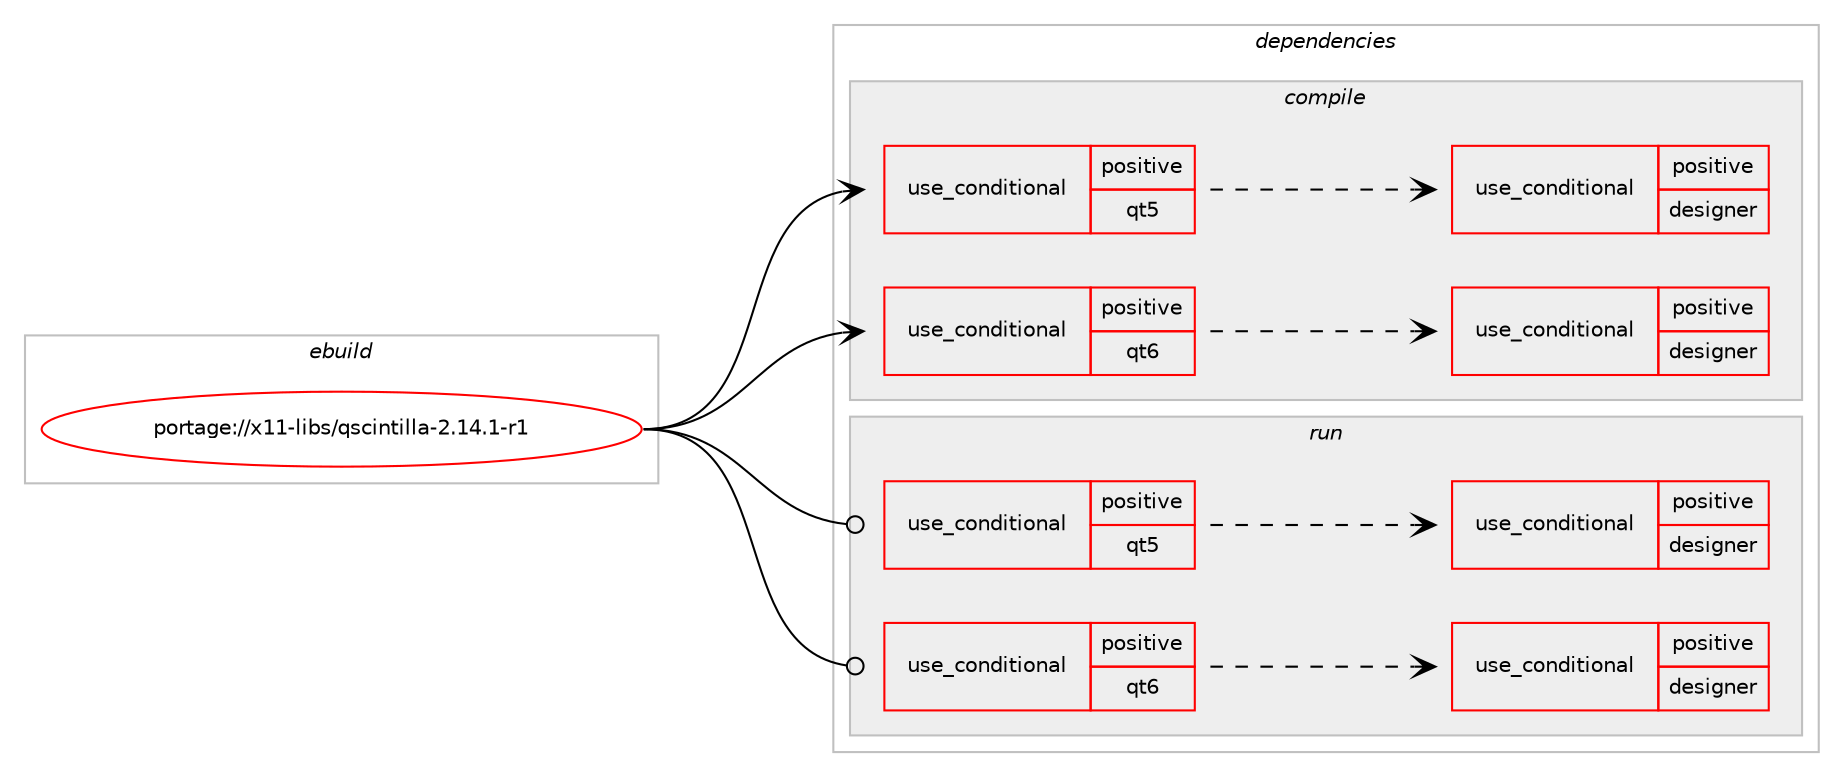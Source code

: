 digraph prolog {

# *************
# Graph options
# *************

newrank=true;
concentrate=true;
compound=true;
graph [rankdir=LR,fontname=Helvetica,fontsize=10,ranksep=1.5];#, ranksep=2.5, nodesep=0.2];
edge  [arrowhead=vee];
node  [fontname=Helvetica,fontsize=10];

# **********
# The ebuild
# **********

subgraph cluster_leftcol {
color=gray;
rank=same;
label=<<i>ebuild</i>>;
id [label="portage://x11-libs/qscintilla-2.14.1-r1", color=red, width=4, href="../x11-libs/qscintilla-2.14.1-r1.svg"];
}

# ****************
# The dependencies
# ****************

subgraph cluster_midcol {
color=gray;
label=<<i>dependencies</i>>;
subgraph cluster_compile {
fillcolor="#eeeeee";
style=filled;
label=<<i>compile</i>>;
subgraph cond118964 {
dependency228994 [label=<<TABLE BORDER="0" CELLBORDER="1" CELLSPACING="0" CELLPADDING="4"><TR><TD ROWSPAN="3" CELLPADDING="10">use_conditional</TD></TR><TR><TD>positive</TD></TR><TR><TD>qt5</TD></TR></TABLE>>, shape=none, color=red];
# *** BEGIN UNKNOWN DEPENDENCY TYPE (TODO) ***
# dependency228994 -> package_dependency(portage://x11-libs/qscintilla-2.14.1-r1,install,no,dev-qt,qtcore,none,[,,],[slot(5)],[])
# *** END UNKNOWN DEPENDENCY TYPE (TODO) ***

# *** BEGIN UNKNOWN DEPENDENCY TYPE (TODO) ***
# dependency228994 -> package_dependency(portage://x11-libs/qscintilla-2.14.1-r1,install,no,dev-qt,qtgui,none,[,,],[slot(5)],[])
# *** END UNKNOWN DEPENDENCY TYPE (TODO) ***

# *** BEGIN UNKNOWN DEPENDENCY TYPE (TODO) ***
# dependency228994 -> package_dependency(portage://x11-libs/qscintilla-2.14.1-r1,install,no,dev-qt,qtprintsupport,none,[,,],[slot(5)],[])
# *** END UNKNOWN DEPENDENCY TYPE (TODO) ***

# *** BEGIN UNKNOWN DEPENDENCY TYPE (TODO) ***
# dependency228994 -> package_dependency(portage://x11-libs/qscintilla-2.14.1-r1,install,no,dev-qt,qtwidgets,none,[,,],[slot(5)],[])
# *** END UNKNOWN DEPENDENCY TYPE (TODO) ***

subgraph cond118965 {
dependency228995 [label=<<TABLE BORDER="0" CELLBORDER="1" CELLSPACING="0" CELLPADDING="4"><TR><TD ROWSPAN="3" CELLPADDING="10">use_conditional</TD></TR><TR><TD>positive</TD></TR><TR><TD>designer</TD></TR></TABLE>>, shape=none, color=red];
# *** BEGIN UNKNOWN DEPENDENCY TYPE (TODO) ***
# dependency228995 -> package_dependency(portage://x11-libs/qscintilla-2.14.1-r1,install,no,dev-qt,designer,none,[,,],[slot(5)],[])
# *** END UNKNOWN DEPENDENCY TYPE (TODO) ***

}
dependency228994:e -> dependency228995:w [weight=20,style="dashed",arrowhead="vee"];
}
id:e -> dependency228994:w [weight=20,style="solid",arrowhead="vee"];
subgraph cond118966 {
dependency228996 [label=<<TABLE BORDER="0" CELLBORDER="1" CELLSPACING="0" CELLPADDING="4"><TR><TD ROWSPAN="3" CELLPADDING="10">use_conditional</TD></TR><TR><TD>positive</TD></TR><TR><TD>qt6</TD></TR></TABLE>>, shape=none, color=red];
# *** BEGIN UNKNOWN DEPENDENCY TYPE (TODO) ***
# dependency228996 -> package_dependency(portage://x11-libs/qscintilla-2.14.1-r1,install,no,dev-qt,qtbase,none,[,,],[slot(6)],[use(enable(gui),none),use(enable(widgets),none)])
# *** END UNKNOWN DEPENDENCY TYPE (TODO) ***

subgraph cond118967 {
dependency228997 [label=<<TABLE BORDER="0" CELLBORDER="1" CELLSPACING="0" CELLPADDING="4"><TR><TD ROWSPAN="3" CELLPADDING="10">use_conditional</TD></TR><TR><TD>positive</TD></TR><TR><TD>designer</TD></TR></TABLE>>, shape=none, color=red];
# *** BEGIN UNKNOWN DEPENDENCY TYPE (TODO) ***
# dependency228997 -> package_dependency(portage://x11-libs/qscintilla-2.14.1-r1,install,no,dev-qt,qttools,none,[,,],[slot(6)],[use(enable(designer),none)])
# *** END UNKNOWN DEPENDENCY TYPE (TODO) ***

}
dependency228996:e -> dependency228997:w [weight=20,style="dashed",arrowhead="vee"];
}
id:e -> dependency228996:w [weight=20,style="solid",arrowhead="vee"];
}
subgraph cluster_compileandrun {
fillcolor="#eeeeee";
style=filled;
label=<<i>compile and run</i>>;
}
subgraph cluster_run {
fillcolor="#eeeeee";
style=filled;
label=<<i>run</i>>;
subgraph cond118968 {
dependency228998 [label=<<TABLE BORDER="0" CELLBORDER="1" CELLSPACING="0" CELLPADDING="4"><TR><TD ROWSPAN="3" CELLPADDING="10">use_conditional</TD></TR><TR><TD>positive</TD></TR><TR><TD>qt5</TD></TR></TABLE>>, shape=none, color=red];
# *** BEGIN UNKNOWN DEPENDENCY TYPE (TODO) ***
# dependency228998 -> package_dependency(portage://x11-libs/qscintilla-2.14.1-r1,run,no,dev-qt,qtcore,none,[,,],[slot(5)],[])
# *** END UNKNOWN DEPENDENCY TYPE (TODO) ***

# *** BEGIN UNKNOWN DEPENDENCY TYPE (TODO) ***
# dependency228998 -> package_dependency(portage://x11-libs/qscintilla-2.14.1-r1,run,no,dev-qt,qtgui,none,[,,],[slot(5)],[])
# *** END UNKNOWN DEPENDENCY TYPE (TODO) ***

# *** BEGIN UNKNOWN DEPENDENCY TYPE (TODO) ***
# dependency228998 -> package_dependency(portage://x11-libs/qscintilla-2.14.1-r1,run,no,dev-qt,qtprintsupport,none,[,,],[slot(5)],[])
# *** END UNKNOWN DEPENDENCY TYPE (TODO) ***

# *** BEGIN UNKNOWN DEPENDENCY TYPE (TODO) ***
# dependency228998 -> package_dependency(portage://x11-libs/qscintilla-2.14.1-r1,run,no,dev-qt,qtwidgets,none,[,,],[slot(5)],[])
# *** END UNKNOWN DEPENDENCY TYPE (TODO) ***

subgraph cond118969 {
dependency228999 [label=<<TABLE BORDER="0" CELLBORDER="1" CELLSPACING="0" CELLPADDING="4"><TR><TD ROWSPAN="3" CELLPADDING="10">use_conditional</TD></TR><TR><TD>positive</TD></TR><TR><TD>designer</TD></TR></TABLE>>, shape=none, color=red];
# *** BEGIN UNKNOWN DEPENDENCY TYPE (TODO) ***
# dependency228999 -> package_dependency(portage://x11-libs/qscintilla-2.14.1-r1,run,no,dev-qt,designer,none,[,,],[slot(5)],[])
# *** END UNKNOWN DEPENDENCY TYPE (TODO) ***

}
dependency228998:e -> dependency228999:w [weight=20,style="dashed",arrowhead="vee"];
}
id:e -> dependency228998:w [weight=20,style="solid",arrowhead="odot"];
subgraph cond118970 {
dependency229000 [label=<<TABLE BORDER="0" CELLBORDER="1" CELLSPACING="0" CELLPADDING="4"><TR><TD ROWSPAN="3" CELLPADDING="10">use_conditional</TD></TR><TR><TD>positive</TD></TR><TR><TD>qt6</TD></TR></TABLE>>, shape=none, color=red];
# *** BEGIN UNKNOWN DEPENDENCY TYPE (TODO) ***
# dependency229000 -> package_dependency(portage://x11-libs/qscintilla-2.14.1-r1,run,no,dev-qt,qtbase,none,[,,],[slot(6)],[use(enable(gui),none),use(enable(widgets),none)])
# *** END UNKNOWN DEPENDENCY TYPE (TODO) ***

subgraph cond118971 {
dependency229001 [label=<<TABLE BORDER="0" CELLBORDER="1" CELLSPACING="0" CELLPADDING="4"><TR><TD ROWSPAN="3" CELLPADDING="10">use_conditional</TD></TR><TR><TD>positive</TD></TR><TR><TD>designer</TD></TR></TABLE>>, shape=none, color=red];
# *** BEGIN UNKNOWN DEPENDENCY TYPE (TODO) ***
# dependency229001 -> package_dependency(portage://x11-libs/qscintilla-2.14.1-r1,run,no,dev-qt,qttools,none,[,,],[slot(6)],[use(enable(designer),none)])
# *** END UNKNOWN DEPENDENCY TYPE (TODO) ***

}
dependency229000:e -> dependency229001:w [weight=20,style="dashed",arrowhead="vee"];
}
id:e -> dependency229000:w [weight=20,style="solid",arrowhead="odot"];
}
}

# **************
# The candidates
# **************

subgraph cluster_choices {
rank=same;
color=gray;
label=<<i>candidates</i>>;

}

}
